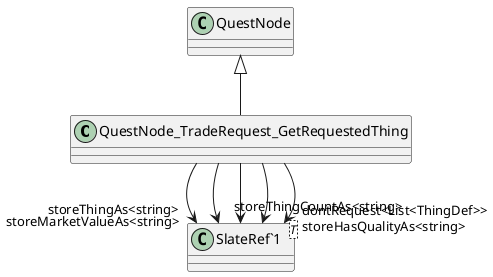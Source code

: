 @startuml
class QuestNode_TradeRequest_GetRequestedThing {
}
class "SlateRef`1"<T> {
}
QuestNode <|-- QuestNode_TradeRequest_GetRequestedThing
QuestNode_TradeRequest_GetRequestedThing --> "storeThingAs<string>" "SlateRef`1"
QuestNode_TradeRequest_GetRequestedThing --> "storeThingCountAs<string>" "SlateRef`1"
QuestNode_TradeRequest_GetRequestedThing --> "storeMarketValueAs<string>" "SlateRef`1"
QuestNode_TradeRequest_GetRequestedThing --> "storeHasQualityAs<string>" "SlateRef`1"
QuestNode_TradeRequest_GetRequestedThing --> "dontRequest<List<ThingDef>>" "SlateRef`1"
@enduml
